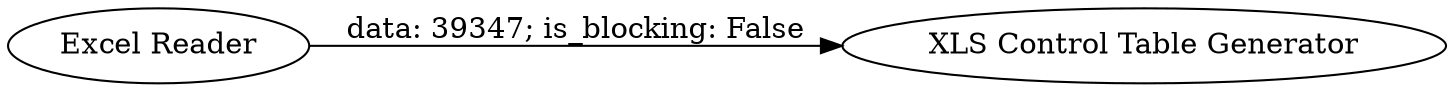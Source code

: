 digraph {
	"7133291845315561165_1" [label="Excel Reader"]
	"7133291845315561165_2" [label="XLS Control Table Generator"]
	"7133291845315561165_1" -> "7133291845315561165_2" [label="data: 39347; is_blocking: False"]
	rankdir=LR
}
